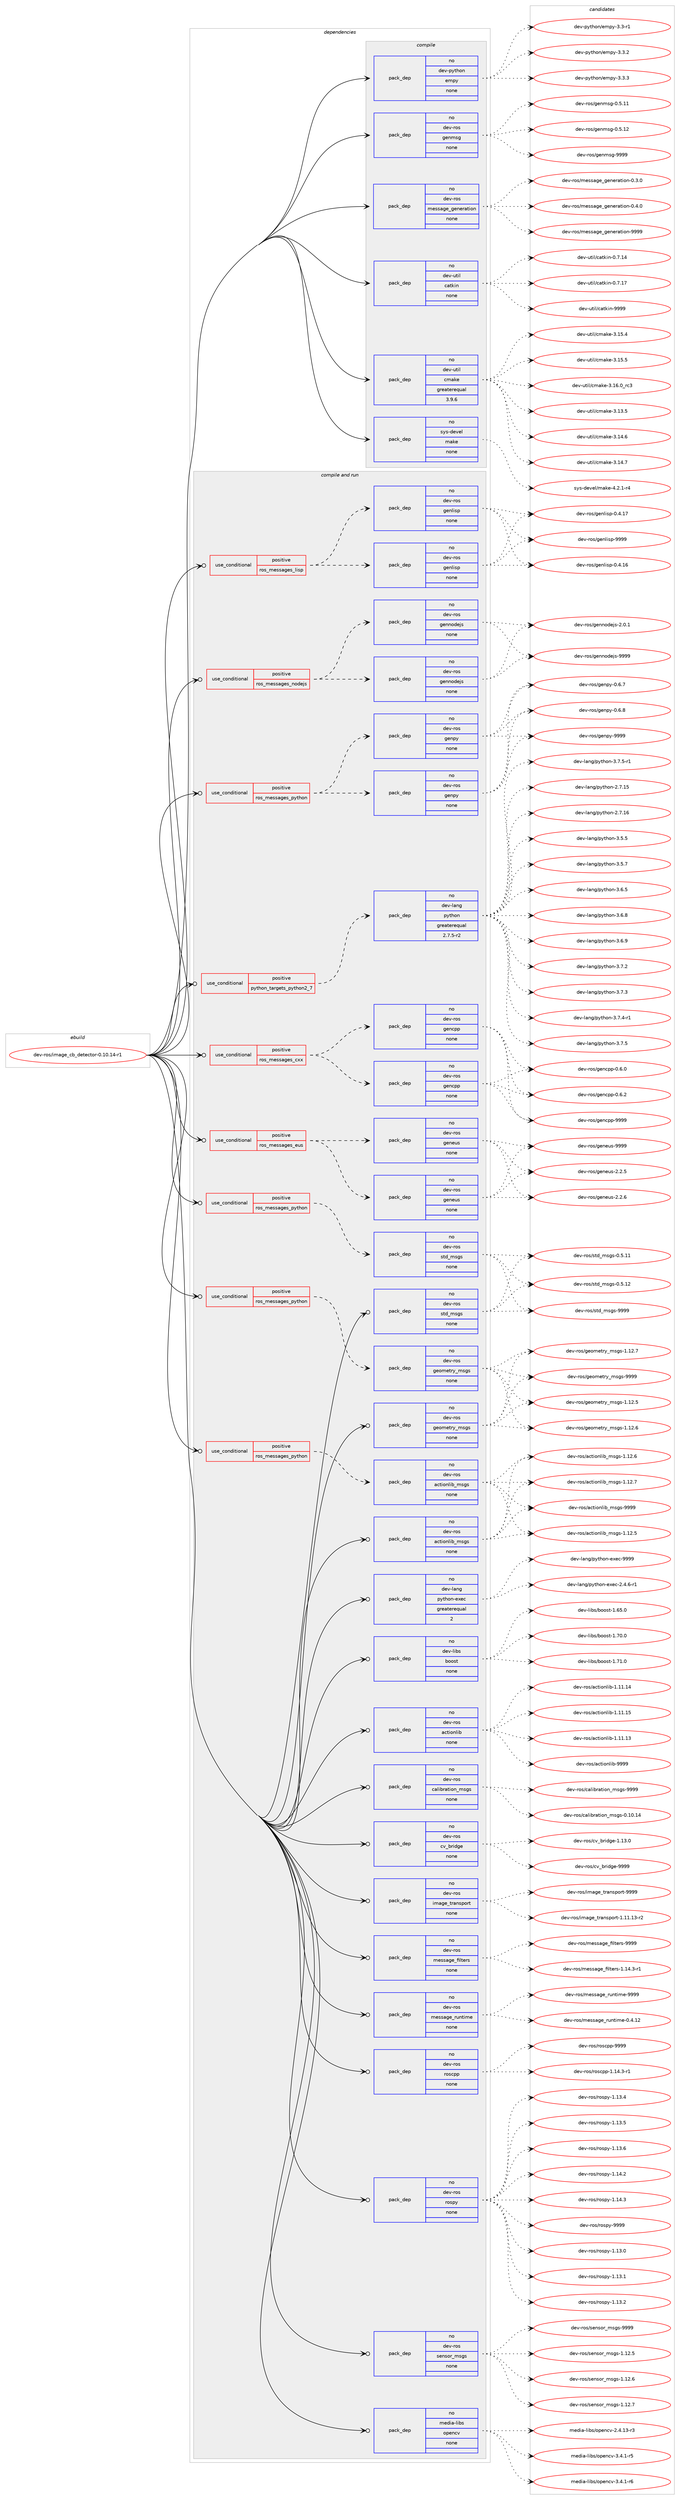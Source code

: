 digraph prolog {

# *************
# Graph options
# *************

newrank=true;
concentrate=true;
compound=true;
graph [rankdir=LR,fontname=Helvetica,fontsize=10,ranksep=1.5];#, ranksep=2.5, nodesep=0.2];
edge  [arrowhead=vee];
node  [fontname=Helvetica,fontsize=10];

# **********
# The ebuild
# **********

subgraph cluster_leftcol {
color=gray;
rank=same;
label=<<i>ebuild</i>>;
id [label="dev-ros/image_cb_detector-0.10.14-r1", color=red, width=4, href="../dev-ros/image_cb_detector-0.10.14-r1.svg"];
}

# ****************
# The dependencies
# ****************

subgraph cluster_midcol {
color=gray;
label=<<i>dependencies</i>>;
subgraph cluster_compile {
fillcolor="#eeeeee";
style=filled;
label=<<i>compile</i>>;
subgraph pack488597 {
dependency654008 [label=<<TABLE BORDER="0" CELLBORDER="1" CELLSPACING="0" CELLPADDING="4" WIDTH="220"><TR><TD ROWSPAN="6" CELLPADDING="30">pack_dep</TD></TR><TR><TD WIDTH="110">no</TD></TR><TR><TD>dev-python</TD></TR><TR><TD>empy</TD></TR><TR><TD>none</TD></TR><TR><TD></TD></TR></TABLE>>, shape=none, color=blue];
}
id:e -> dependency654008:w [weight=20,style="solid",arrowhead="vee"];
subgraph pack488598 {
dependency654009 [label=<<TABLE BORDER="0" CELLBORDER="1" CELLSPACING="0" CELLPADDING="4" WIDTH="220"><TR><TD ROWSPAN="6" CELLPADDING="30">pack_dep</TD></TR><TR><TD WIDTH="110">no</TD></TR><TR><TD>dev-ros</TD></TR><TR><TD>genmsg</TD></TR><TR><TD>none</TD></TR><TR><TD></TD></TR></TABLE>>, shape=none, color=blue];
}
id:e -> dependency654009:w [weight=20,style="solid",arrowhead="vee"];
subgraph pack488599 {
dependency654010 [label=<<TABLE BORDER="0" CELLBORDER="1" CELLSPACING="0" CELLPADDING="4" WIDTH="220"><TR><TD ROWSPAN="6" CELLPADDING="30">pack_dep</TD></TR><TR><TD WIDTH="110">no</TD></TR><TR><TD>dev-ros</TD></TR><TR><TD>message_generation</TD></TR><TR><TD>none</TD></TR><TR><TD></TD></TR></TABLE>>, shape=none, color=blue];
}
id:e -> dependency654010:w [weight=20,style="solid",arrowhead="vee"];
subgraph pack488600 {
dependency654011 [label=<<TABLE BORDER="0" CELLBORDER="1" CELLSPACING="0" CELLPADDING="4" WIDTH="220"><TR><TD ROWSPAN="6" CELLPADDING="30">pack_dep</TD></TR><TR><TD WIDTH="110">no</TD></TR><TR><TD>dev-util</TD></TR><TR><TD>catkin</TD></TR><TR><TD>none</TD></TR><TR><TD></TD></TR></TABLE>>, shape=none, color=blue];
}
id:e -> dependency654011:w [weight=20,style="solid",arrowhead="vee"];
subgraph pack488601 {
dependency654012 [label=<<TABLE BORDER="0" CELLBORDER="1" CELLSPACING="0" CELLPADDING="4" WIDTH="220"><TR><TD ROWSPAN="6" CELLPADDING="30">pack_dep</TD></TR><TR><TD WIDTH="110">no</TD></TR><TR><TD>dev-util</TD></TR><TR><TD>cmake</TD></TR><TR><TD>greaterequal</TD></TR><TR><TD>3.9.6</TD></TR></TABLE>>, shape=none, color=blue];
}
id:e -> dependency654012:w [weight=20,style="solid",arrowhead="vee"];
subgraph pack488602 {
dependency654013 [label=<<TABLE BORDER="0" CELLBORDER="1" CELLSPACING="0" CELLPADDING="4" WIDTH="220"><TR><TD ROWSPAN="6" CELLPADDING="30">pack_dep</TD></TR><TR><TD WIDTH="110">no</TD></TR><TR><TD>sys-devel</TD></TR><TR><TD>make</TD></TR><TR><TD>none</TD></TR><TR><TD></TD></TR></TABLE>>, shape=none, color=blue];
}
id:e -> dependency654013:w [weight=20,style="solid",arrowhead="vee"];
}
subgraph cluster_compileandrun {
fillcolor="#eeeeee";
style=filled;
label=<<i>compile and run</i>>;
subgraph cond153505 {
dependency654014 [label=<<TABLE BORDER="0" CELLBORDER="1" CELLSPACING="0" CELLPADDING="4"><TR><TD ROWSPAN="3" CELLPADDING="10">use_conditional</TD></TR><TR><TD>positive</TD></TR><TR><TD>python_targets_python2_7</TD></TR></TABLE>>, shape=none, color=red];
subgraph pack488603 {
dependency654015 [label=<<TABLE BORDER="0" CELLBORDER="1" CELLSPACING="0" CELLPADDING="4" WIDTH="220"><TR><TD ROWSPAN="6" CELLPADDING="30">pack_dep</TD></TR><TR><TD WIDTH="110">no</TD></TR><TR><TD>dev-lang</TD></TR><TR><TD>python</TD></TR><TR><TD>greaterequal</TD></TR><TR><TD>2.7.5-r2</TD></TR></TABLE>>, shape=none, color=blue];
}
dependency654014:e -> dependency654015:w [weight=20,style="dashed",arrowhead="vee"];
}
id:e -> dependency654014:w [weight=20,style="solid",arrowhead="odotvee"];
subgraph cond153506 {
dependency654016 [label=<<TABLE BORDER="0" CELLBORDER="1" CELLSPACING="0" CELLPADDING="4"><TR><TD ROWSPAN="3" CELLPADDING="10">use_conditional</TD></TR><TR><TD>positive</TD></TR><TR><TD>ros_messages_cxx</TD></TR></TABLE>>, shape=none, color=red];
subgraph pack488604 {
dependency654017 [label=<<TABLE BORDER="0" CELLBORDER="1" CELLSPACING="0" CELLPADDING="4" WIDTH="220"><TR><TD ROWSPAN="6" CELLPADDING="30">pack_dep</TD></TR><TR><TD WIDTH="110">no</TD></TR><TR><TD>dev-ros</TD></TR><TR><TD>gencpp</TD></TR><TR><TD>none</TD></TR><TR><TD></TD></TR></TABLE>>, shape=none, color=blue];
}
dependency654016:e -> dependency654017:w [weight=20,style="dashed",arrowhead="vee"];
subgraph pack488605 {
dependency654018 [label=<<TABLE BORDER="0" CELLBORDER="1" CELLSPACING="0" CELLPADDING="4" WIDTH="220"><TR><TD ROWSPAN="6" CELLPADDING="30">pack_dep</TD></TR><TR><TD WIDTH="110">no</TD></TR><TR><TD>dev-ros</TD></TR><TR><TD>gencpp</TD></TR><TR><TD>none</TD></TR><TR><TD></TD></TR></TABLE>>, shape=none, color=blue];
}
dependency654016:e -> dependency654018:w [weight=20,style="dashed",arrowhead="vee"];
}
id:e -> dependency654016:w [weight=20,style="solid",arrowhead="odotvee"];
subgraph cond153507 {
dependency654019 [label=<<TABLE BORDER="0" CELLBORDER="1" CELLSPACING="0" CELLPADDING="4"><TR><TD ROWSPAN="3" CELLPADDING="10">use_conditional</TD></TR><TR><TD>positive</TD></TR><TR><TD>ros_messages_eus</TD></TR></TABLE>>, shape=none, color=red];
subgraph pack488606 {
dependency654020 [label=<<TABLE BORDER="0" CELLBORDER="1" CELLSPACING="0" CELLPADDING="4" WIDTH="220"><TR><TD ROWSPAN="6" CELLPADDING="30">pack_dep</TD></TR><TR><TD WIDTH="110">no</TD></TR><TR><TD>dev-ros</TD></TR><TR><TD>geneus</TD></TR><TR><TD>none</TD></TR><TR><TD></TD></TR></TABLE>>, shape=none, color=blue];
}
dependency654019:e -> dependency654020:w [weight=20,style="dashed",arrowhead="vee"];
subgraph pack488607 {
dependency654021 [label=<<TABLE BORDER="0" CELLBORDER="1" CELLSPACING="0" CELLPADDING="4" WIDTH="220"><TR><TD ROWSPAN="6" CELLPADDING="30">pack_dep</TD></TR><TR><TD WIDTH="110">no</TD></TR><TR><TD>dev-ros</TD></TR><TR><TD>geneus</TD></TR><TR><TD>none</TD></TR><TR><TD></TD></TR></TABLE>>, shape=none, color=blue];
}
dependency654019:e -> dependency654021:w [weight=20,style="dashed",arrowhead="vee"];
}
id:e -> dependency654019:w [weight=20,style="solid",arrowhead="odotvee"];
subgraph cond153508 {
dependency654022 [label=<<TABLE BORDER="0" CELLBORDER="1" CELLSPACING="0" CELLPADDING="4"><TR><TD ROWSPAN="3" CELLPADDING="10">use_conditional</TD></TR><TR><TD>positive</TD></TR><TR><TD>ros_messages_lisp</TD></TR></TABLE>>, shape=none, color=red];
subgraph pack488608 {
dependency654023 [label=<<TABLE BORDER="0" CELLBORDER="1" CELLSPACING="0" CELLPADDING="4" WIDTH="220"><TR><TD ROWSPAN="6" CELLPADDING="30">pack_dep</TD></TR><TR><TD WIDTH="110">no</TD></TR><TR><TD>dev-ros</TD></TR><TR><TD>genlisp</TD></TR><TR><TD>none</TD></TR><TR><TD></TD></TR></TABLE>>, shape=none, color=blue];
}
dependency654022:e -> dependency654023:w [weight=20,style="dashed",arrowhead="vee"];
subgraph pack488609 {
dependency654024 [label=<<TABLE BORDER="0" CELLBORDER="1" CELLSPACING="0" CELLPADDING="4" WIDTH="220"><TR><TD ROWSPAN="6" CELLPADDING="30">pack_dep</TD></TR><TR><TD WIDTH="110">no</TD></TR><TR><TD>dev-ros</TD></TR><TR><TD>genlisp</TD></TR><TR><TD>none</TD></TR><TR><TD></TD></TR></TABLE>>, shape=none, color=blue];
}
dependency654022:e -> dependency654024:w [weight=20,style="dashed",arrowhead="vee"];
}
id:e -> dependency654022:w [weight=20,style="solid",arrowhead="odotvee"];
subgraph cond153509 {
dependency654025 [label=<<TABLE BORDER="0" CELLBORDER="1" CELLSPACING="0" CELLPADDING="4"><TR><TD ROWSPAN="3" CELLPADDING="10">use_conditional</TD></TR><TR><TD>positive</TD></TR><TR><TD>ros_messages_nodejs</TD></TR></TABLE>>, shape=none, color=red];
subgraph pack488610 {
dependency654026 [label=<<TABLE BORDER="0" CELLBORDER="1" CELLSPACING="0" CELLPADDING="4" WIDTH="220"><TR><TD ROWSPAN="6" CELLPADDING="30">pack_dep</TD></TR><TR><TD WIDTH="110">no</TD></TR><TR><TD>dev-ros</TD></TR><TR><TD>gennodejs</TD></TR><TR><TD>none</TD></TR><TR><TD></TD></TR></TABLE>>, shape=none, color=blue];
}
dependency654025:e -> dependency654026:w [weight=20,style="dashed",arrowhead="vee"];
subgraph pack488611 {
dependency654027 [label=<<TABLE BORDER="0" CELLBORDER="1" CELLSPACING="0" CELLPADDING="4" WIDTH="220"><TR><TD ROWSPAN="6" CELLPADDING="30">pack_dep</TD></TR><TR><TD WIDTH="110">no</TD></TR><TR><TD>dev-ros</TD></TR><TR><TD>gennodejs</TD></TR><TR><TD>none</TD></TR><TR><TD></TD></TR></TABLE>>, shape=none, color=blue];
}
dependency654025:e -> dependency654027:w [weight=20,style="dashed",arrowhead="vee"];
}
id:e -> dependency654025:w [weight=20,style="solid",arrowhead="odotvee"];
subgraph cond153510 {
dependency654028 [label=<<TABLE BORDER="0" CELLBORDER="1" CELLSPACING="0" CELLPADDING="4"><TR><TD ROWSPAN="3" CELLPADDING="10">use_conditional</TD></TR><TR><TD>positive</TD></TR><TR><TD>ros_messages_python</TD></TR></TABLE>>, shape=none, color=red];
subgraph pack488612 {
dependency654029 [label=<<TABLE BORDER="0" CELLBORDER="1" CELLSPACING="0" CELLPADDING="4" WIDTH="220"><TR><TD ROWSPAN="6" CELLPADDING="30">pack_dep</TD></TR><TR><TD WIDTH="110">no</TD></TR><TR><TD>dev-ros</TD></TR><TR><TD>actionlib_msgs</TD></TR><TR><TD>none</TD></TR><TR><TD></TD></TR></TABLE>>, shape=none, color=blue];
}
dependency654028:e -> dependency654029:w [weight=20,style="dashed",arrowhead="vee"];
}
id:e -> dependency654028:w [weight=20,style="solid",arrowhead="odotvee"];
subgraph cond153511 {
dependency654030 [label=<<TABLE BORDER="0" CELLBORDER="1" CELLSPACING="0" CELLPADDING="4"><TR><TD ROWSPAN="3" CELLPADDING="10">use_conditional</TD></TR><TR><TD>positive</TD></TR><TR><TD>ros_messages_python</TD></TR></TABLE>>, shape=none, color=red];
subgraph pack488613 {
dependency654031 [label=<<TABLE BORDER="0" CELLBORDER="1" CELLSPACING="0" CELLPADDING="4" WIDTH="220"><TR><TD ROWSPAN="6" CELLPADDING="30">pack_dep</TD></TR><TR><TD WIDTH="110">no</TD></TR><TR><TD>dev-ros</TD></TR><TR><TD>genpy</TD></TR><TR><TD>none</TD></TR><TR><TD></TD></TR></TABLE>>, shape=none, color=blue];
}
dependency654030:e -> dependency654031:w [weight=20,style="dashed",arrowhead="vee"];
subgraph pack488614 {
dependency654032 [label=<<TABLE BORDER="0" CELLBORDER="1" CELLSPACING="0" CELLPADDING="4" WIDTH="220"><TR><TD ROWSPAN="6" CELLPADDING="30">pack_dep</TD></TR><TR><TD WIDTH="110">no</TD></TR><TR><TD>dev-ros</TD></TR><TR><TD>genpy</TD></TR><TR><TD>none</TD></TR><TR><TD></TD></TR></TABLE>>, shape=none, color=blue];
}
dependency654030:e -> dependency654032:w [weight=20,style="dashed",arrowhead="vee"];
}
id:e -> dependency654030:w [weight=20,style="solid",arrowhead="odotvee"];
subgraph cond153512 {
dependency654033 [label=<<TABLE BORDER="0" CELLBORDER="1" CELLSPACING="0" CELLPADDING="4"><TR><TD ROWSPAN="3" CELLPADDING="10">use_conditional</TD></TR><TR><TD>positive</TD></TR><TR><TD>ros_messages_python</TD></TR></TABLE>>, shape=none, color=red];
subgraph pack488615 {
dependency654034 [label=<<TABLE BORDER="0" CELLBORDER="1" CELLSPACING="0" CELLPADDING="4" WIDTH="220"><TR><TD ROWSPAN="6" CELLPADDING="30">pack_dep</TD></TR><TR><TD WIDTH="110">no</TD></TR><TR><TD>dev-ros</TD></TR><TR><TD>geometry_msgs</TD></TR><TR><TD>none</TD></TR><TR><TD></TD></TR></TABLE>>, shape=none, color=blue];
}
dependency654033:e -> dependency654034:w [weight=20,style="dashed",arrowhead="vee"];
}
id:e -> dependency654033:w [weight=20,style="solid",arrowhead="odotvee"];
subgraph cond153513 {
dependency654035 [label=<<TABLE BORDER="0" CELLBORDER="1" CELLSPACING="0" CELLPADDING="4"><TR><TD ROWSPAN="3" CELLPADDING="10">use_conditional</TD></TR><TR><TD>positive</TD></TR><TR><TD>ros_messages_python</TD></TR></TABLE>>, shape=none, color=red];
subgraph pack488616 {
dependency654036 [label=<<TABLE BORDER="0" CELLBORDER="1" CELLSPACING="0" CELLPADDING="4" WIDTH="220"><TR><TD ROWSPAN="6" CELLPADDING="30">pack_dep</TD></TR><TR><TD WIDTH="110">no</TD></TR><TR><TD>dev-ros</TD></TR><TR><TD>std_msgs</TD></TR><TR><TD>none</TD></TR><TR><TD></TD></TR></TABLE>>, shape=none, color=blue];
}
dependency654035:e -> dependency654036:w [weight=20,style="dashed",arrowhead="vee"];
}
id:e -> dependency654035:w [weight=20,style="solid",arrowhead="odotvee"];
subgraph pack488617 {
dependency654037 [label=<<TABLE BORDER="0" CELLBORDER="1" CELLSPACING="0" CELLPADDING="4" WIDTH="220"><TR><TD ROWSPAN="6" CELLPADDING="30">pack_dep</TD></TR><TR><TD WIDTH="110">no</TD></TR><TR><TD>dev-lang</TD></TR><TR><TD>python-exec</TD></TR><TR><TD>greaterequal</TD></TR><TR><TD>2</TD></TR></TABLE>>, shape=none, color=blue];
}
id:e -> dependency654037:w [weight=20,style="solid",arrowhead="odotvee"];
subgraph pack488618 {
dependency654038 [label=<<TABLE BORDER="0" CELLBORDER="1" CELLSPACING="0" CELLPADDING="4" WIDTH="220"><TR><TD ROWSPAN="6" CELLPADDING="30">pack_dep</TD></TR><TR><TD WIDTH="110">no</TD></TR><TR><TD>dev-libs</TD></TR><TR><TD>boost</TD></TR><TR><TD>none</TD></TR><TR><TD></TD></TR></TABLE>>, shape=none, color=blue];
}
id:e -> dependency654038:w [weight=20,style="solid",arrowhead="odotvee"];
subgraph pack488619 {
dependency654039 [label=<<TABLE BORDER="0" CELLBORDER="1" CELLSPACING="0" CELLPADDING="4" WIDTH="220"><TR><TD ROWSPAN="6" CELLPADDING="30">pack_dep</TD></TR><TR><TD WIDTH="110">no</TD></TR><TR><TD>dev-ros</TD></TR><TR><TD>actionlib</TD></TR><TR><TD>none</TD></TR><TR><TD></TD></TR></TABLE>>, shape=none, color=blue];
}
id:e -> dependency654039:w [weight=20,style="solid",arrowhead="odotvee"];
subgraph pack488620 {
dependency654040 [label=<<TABLE BORDER="0" CELLBORDER="1" CELLSPACING="0" CELLPADDING="4" WIDTH="220"><TR><TD ROWSPAN="6" CELLPADDING="30">pack_dep</TD></TR><TR><TD WIDTH="110">no</TD></TR><TR><TD>dev-ros</TD></TR><TR><TD>actionlib_msgs</TD></TR><TR><TD>none</TD></TR><TR><TD></TD></TR></TABLE>>, shape=none, color=blue];
}
id:e -> dependency654040:w [weight=20,style="solid",arrowhead="odotvee"];
subgraph pack488621 {
dependency654041 [label=<<TABLE BORDER="0" CELLBORDER="1" CELLSPACING="0" CELLPADDING="4" WIDTH="220"><TR><TD ROWSPAN="6" CELLPADDING="30">pack_dep</TD></TR><TR><TD WIDTH="110">no</TD></TR><TR><TD>dev-ros</TD></TR><TR><TD>calibration_msgs</TD></TR><TR><TD>none</TD></TR><TR><TD></TD></TR></TABLE>>, shape=none, color=blue];
}
id:e -> dependency654041:w [weight=20,style="solid",arrowhead="odotvee"];
subgraph pack488622 {
dependency654042 [label=<<TABLE BORDER="0" CELLBORDER="1" CELLSPACING="0" CELLPADDING="4" WIDTH="220"><TR><TD ROWSPAN="6" CELLPADDING="30">pack_dep</TD></TR><TR><TD WIDTH="110">no</TD></TR><TR><TD>dev-ros</TD></TR><TR><TD>cv_bridge</TD></TR><TR><TD>none</TD></TR><TR><TD></TD></TR></TABLE>>, shape=none, color=blue];
}
id:e -> dependency654042:w [weight=20,style="solid",arrowhead="odotvee"];
subgraph pack488623 {
dependency654043 [label=<<TABLE BORDER="0" CELLBORDER="1" CELLSPACING="0" CELLPADDING="4" WIDTH="220"><TR><TD ROWSPAN="6" CELLPADDING="30">pack_dep</TD></TR><TR><TD WIDTH="110">no</TD></TR><TR><TD>dev-ros</TD></TR><TR><TD>geometry_msgs</TD></TR><TR><TD>none</TD></TR><TR><TD></TD></TR></TABLE>>, shape=none, color=blue];
}
id:e -> dependency654043:w [weight=20,style="solid",arrowhead="odotvee"];
subgraph pack488624 {
dependency654044 [label=<<TABLE BORDER="0" CELLBORDER="1" CELLSPACING="0" CELLPADDING="4" WIDTH="220"><TR><TD ROWSPAN="6" CELLPADDING="30">pack_dep</TD></TR><TR><TD WIDTH="110">no</TD></TR><TR><TD>dev-ros</TD></TR><TR><TD>image_transport</TD></TR><TR><TD>none</TD></TR><TR><TD></TD></TR></TABLE>>, shape=none, color=blue];
}
id:e -> dependency654044:w [weight=20,style="solid",arrowhead="odotvee"];
subgraph pack488625 {
dependency654045 [label=<<TABLE BORDER="0" CELLBORDER="1" CELLSPACING="0" CELLPADDING="4" WIDTH="220"><TR><TD ROWSPAN="6" CELLPADDING="30">pack_dep</TD></TR><TR><TD WIDTH="110">no</TD></TR><TR><TD>dev-ros</TD></TR><TR><TD>message_filters</TD></TR><TR><TD>none</TD></TR><TR><TD></TD></TR></TABLE>>, shape=none, color=blue];
}
id:e -> dependency654045:w [weight=20,style="solid",arrowhead="odotvee"];
subgraph pack488626 {
dependency654046 [label=<<TABLE BORDER="0" CELLBORDER="1" CELLSPACING="0" CELLPADDING="4" WIDTH="220"><TR><TD ROWSPAN="6" CELLPADDING="30">pack_dep</TD></TR><TR><TD WIDTH="110">no</TD></TR><TR><TD>dev-ros</TD></TR><TR><TD>message_runtime</TD></TR><TR><TD>none</TD></TR><TR><TD></TD></TR></TABLE>>, shape=none, color=blue];
}
id:e -> dependency654046:w [weight=20,style="solid",arrowhead="odotvee"];
subgraph pack488627 {
dependency654047 [label=<<TABLE BORDER="0" CELLBORDER="1" CELLSPACING="0" CELLPADDING="4" WIDTH="220"><TR><TD ROWSPAN="6" CELLPADDING="30">pack_dep</TD></TR><TR><TD WIDTH="110">no</TD></TR><TR><TD>dev-ros</TD></TR><TR><TD>roscpp</TD></TR><TR><TD>none</TD></TR><TR><TD></TD></TR></TABLE>>, shape=none, color=blue];
}
id:e -> dependency654047:w [weight=20,style="solid",arrowhead="odotvee"];
subgraph pack488628 {
dependency654048 [label=<<TABLE BORDER="0" CELLBORDER="1" CELLSPACING="0" CELLPADDING="4" WIDTH="220"><TR><TD ROWSPAN="6" CELLPADDING="30">pack_dep</TD></TR><TR><TD WIDTH="110">no</TD></TR><TR><TD>dev-ros</TD></TR><TR><TD>rospy</TD></TR><TR><TD>none</TD></TR><TR><TD></TD></TR></TABLE>>, shape=none, color=blue];
}
id:e -> dependency654048:w [weight=20,style="solid",arrowhead="odotvee"];
subgraph pack488629 {
dependency654049 [label=<<TABLE BORDER="0" CELLBORDER="1" CELLSPACING="0" CELLPADDING="4" WIDTH="220"><TR><TD ROWSPAN="6" CELLPADDING="30">pack_dep</TD></TR><TR><TD WIDTH="110">no</TD></TR><TR><TD>dev-ros</TD></TR><TR><TD>sensor_msgs</TD></TR><TR><TD>none</TD></TR><TR><TD></TD></TR></TABLE>>, shape=none, color=blue];
}
id:e -> dependency654049:w [weight=20,style="solid",arrowhead="odotvee"];
subgraph pack488630 {
dependency654050 [label=<<TABLE BORDER="0" CELLBORDER="1" CELLSPACING="0" CELLPADDING="4" WIDTH="220"><TR><TD ROWSPAN="6" CELLPADDING="30">pack_dep</TD></TR><TR><TD WIDTH="110">no</TD></TR><TR><TD>dev-ros</TD></TR><TR><TD>std_msgs</TD></TR><TR><TD>none</TD></TR><TR><TD></TD></TR></TABLE>>, shape=none, color=blue];
}
id:e -> dependency654050:w [weight=20,style="solid",arrowhead="odotvee"];
subgraph pack488631 {
dependency654051 [label=<<TABLE BORDER="0" CELLBORDER="1" CELLSPACING="0" CELLPADDING="4" WIDTH="220"><TR><TD ROWSPAN="6" CELLPADDING="30">pack_dep</TD></TR><TR><TD WIDTH="110">no</TD></TR><TR><TD>media-libs</TD></TR><TR><TD>opencv</TD></TR><TR><TD>none</TD></TR><TR><TD></TD></TR></TABLE>>, shape=none, color=blue];
}
id:e -> dependency654051:w [weight=20,style="solid",arrowhead="odotvee"];
}
subgraph cluster_run {
fillcolor="#eeeeee";
style=filled;
label=<<i>run</i>>;
}
}

# **************
# The candidates
# **************

subgraph cluster_choices {
rank=same;
color=gray;
label=<<i>candidates</i>>;

subgraph choice488597 {
color=black;
nodesep=1;
choice1001011184511212111610411111047101109112121455146514511449 [label="dev-python/empy-3.3-r1", color=red, width=4,href="../dev-python/empy-3.3-r1.svg"];
choice1001011184511212111610411111047101109112121455146514650 [label="dev-python/empy-3.3.2", color=red, width=4,href="../dev-python/empy-3.3.2.svg"];
choice1001011184511212111610411111047101109112121455146514651 [label="dev-python/empy-3.3.3", color=red, width=4,href="../dev-python/empy-3.3.3.svg"];
dependency654008:e -> choice1001011184511212111610411111047101109112121455146514511449:w [style=dotted,weight="100"];
dependency654008:e -> choice1001011184511212111610411111047101109112121455146514650:w [style=dotted,weight="100"];
dependency654008:e -> choice1001011184511212111610411111047101109112121455146514651:w [style=dotted,weight="100"];
}
subgraph choice488598 {
color=black;
nodesep=1;
choice100101118451141111154710310111010911510345484653464949 [label="dev-ros/genmsg-0.5.11", color=red, width=4,href="../dev-ros/genmsg-0.5.11.svg"];
choice100101118451141111154710310111010911510345484653464950 [label="dev-ros/genmsg-0.5.12", color=red, width=4,href="../dev-ros/genmsg-0.5.12.svg"];
choice10010111845114111115471031011101091151034557575757 [label="dev-ros/genmsg-9999", color=red, width=4,href="../dev-ros/genmsg-9999.svg"];
dependency654009:e -> choice100101118451141111154710310111010911510345484653464949:w [style=dotted,weight="100"];
dependency654009:e -> choice100101118451141111154710310111010911510345484653464950:w [style=dotted,weight="100"];
dependency654009:e -> choice10010111845114111115471031011101091151034557575757:w [style=dotted,weight="100"];
}
subgraph choice488599 {
color=black;
nodesep=1;
choice1001011184511411111547109101115115971031019510310111010111497116105111110454846514648 [label="dev-ros/message_generation-0.3.0", color=red, width=4,href="../dev-ros/message_generation-0.3.0.svg"];
choice1001011184511411111547109101115115971031019510310111010111497116105111110454846524648 [label="dev-ros/message_generation-0.4.0", color=red, width=4,href="../dev-ros/message_generation-0.4.0.svg"];
choice10010111845114111115471091011151159710310195103101110101114971161051111104557575757 [label="dev-ros/message_generation-9999", color=red, width=4,href="../dev-ros/message_generation-9999.svg"];
dependency654010:e -> choice1001011184511411111547109101115115971031019510310111010111497116105111110454846514648:w [style=dotted,weight="100"];
dependency654010:e -> choice1001011184511411111547109101115115971031019510310111010111497116105111110454846524648:w [style=dotted,weight="100"];
dependency654010:e -> choice10010111845114111115471091011151159710310195103101110101114971161051111104557575757:w [style=dotted,weight="100"];
}
subgraph choice488600 {
color=black;
nodesep=1;
choice1001011184511711610510847999711610710511045484655464952 [label="dev-util/catkin-0.7.14", color=red, width=4,href="../dev-util/catkin-0.7.14.svg"];
choice1001011184511711610510847999711610710511045484655464955 [label="dev-util/catkin-0.7.17", color=red, width=4,href="../dev-util/catkin-0.7.17.svg"];
choice100101118451171161051084799971161071051104557575757 [label="dev-util/catkin-9999", color=red, width=4,href="../dev-util/catkin-9999.svg"];
dependency654011:e -> choice1001011184511711610510847999711610710511045484655464952:w [style=dotted,weight="100"];
dependency654011:e -> choice1001011184511711610510847999711610710511045484655464955:w [style=dotted,weight="100"];
dependency654011:e -> choice100101118451171161051084799971161071051104557575757:w [style=dotted,weight="100"];
}
subgraph choice488601 {
color=black;
nodesep=1;
choice1001011184511711610510847991099710710145514649514653 [label="dev-util/cmake-3.13.5", color=red, width=4,href="../dev-util/cmake-3.13.5.svg"];
choice1001011184511711610510847991099710710145514649524654 [label="dev-util/cmake-3.14.6", color=red, width=4,href="../dev-util/cmake-3.14.6.svg"];
choice1001011184511711610510847991099710710145514649524655 [label="dev-util/cmake-3.14.7", color=red, width=4,href="../dev-util/cmake-3.14.7.svg"];
choice1001011184511711610510847991099710710145514649534652 [label="dev-util/cmake-3.15.4", color=red, width=4,href="../dev-util/cmake-3.15.4.svg"];
choice1001011184511711610510847991099710710145514649534653 [label="dev-util/cmake-3.15.5", color=red, width=4,href="../dev-util/cmake-3.15.5.svg"];
choice1001011184511711610510847991099710710145514649544648951149951 [label="dev-util/cmake-3.16.0_rc3", color=red, width=4,href="../dev-util/cmake-3.16.0_rc3.svg"];
dependency654012:e -> choice1001011184511711610510847991099710710145514649514653:w [style=dotted,weight="100"];
dependency654012:e -> choice1001011184511711610510847991099710710145514649524654:w [style=dotted,weight="100"];
dependency654012:e -> choice1001011184511711610510847991099710710145514649524655:w [style=dotted,weight="100"];
dependency654012:e -> choice1001011184511711610510847991099710710145514649534652:w [style=dotted,weight="100"];
dependency654012:e -> choice1001011184511711610510847991099710710145514649534653:w [style=dotted,weight="100"];
dependency654012:e -> choice1001011184511711610510847991099710710145514649544648951149951:w [style=dotted,weight="100"];
}
subgraph choice488602 {
color=black;
nodesep=1;
choice1151211154510010111810110847109971071014552465046494511452 [label="sys-devel/make-4.2.1-r4", color=red, width=4,href="../sys-devel/make-4.2.1-r4.svg"];
dependency654013:e -> choice1151211154510010111810110847109971071014552465046494511452:w [style=dotted,weight="100"];
}
subgraph choice488603 {
color=black;
nodesep=1;
choice10010111845108971101034711212111610411111045504655464953 [label="dev-lang/python-2.7.15", color=red, width=4,href="../dev-lang/python-2.7.15.svg"];
choice10010111845108971101034711212111610411111045504655464954 [label="dev-lang/python-2.7.16", color=red, width=4,href="../dev-lang/python-2.7.16.svg"];
choice100101118451089711010347112121116104111110455146534653 [label="dev-lang/python-3.5.5", color=red, width=4,href="../dev-lang/python-3.5.5.svg"];
choice100101118451089711010347112121116104111110455146534655 [label="dev-lang/python-3.5.7", color=red, width=4,href="../dev-lang/python-3.5.7.svg"];
choice100101118451089711010347112121116104111110455146544653 [label="dev-lang/python-3.6.5", color=red, width=4,href="../dev-lang/python-3.6.5.svg"];
choice100101118451089711010347112121116104111110455146544656 [label="dev-lang/python-3.6.8", color=red, width=4,href="../dev-lang/python-3.6.8.svg"];
choice100101118451089711010347112121116104111110455146544657 [label="dev-lang/python-3.6.9", color=red, width=4,href="../dev-lang/python-3.6.9.svg"];
choice100101118451089711010347112121116104111110455146554650 [label="dev-lang/python-3.7.2", color=red, width=4,href="../dev-lang/python-3.7.2.svg"];
choice100101118451089711010347112121116104111110455146554651 [label="dev-lang/python-3.7.3", color=red, width=4,href="../dev-lang/python-3.7.3.svg"];
choice1001011184510897110103471121211161041111104551465546524511449 [label="dev-lang/python-3.7.4-r1", color=red, width=4,href="../dev-lang/python-3.7.4-r1.svg"];
choice100101118451089711010347112121116104111110455146554653 [label="dev-lang/python-3.7.5", color=red, width=4,href="../dev-lang/python-3.7.5.svg"];
choice1001011184510897110103471121211161041111104551465546534511449 [label="dev-lang/python-3.7.5-r1", color=red, width=4,href="../dev-lang/python-3.7.5-r1.svg"];
dependency654015:e -> choice10010111845108971101034711212111610411111045504655464953:w [style=dotted,weight="100"];
dependency654015:e -> choice10010111845108971101034711212111610411111045504655464954:w [style=dotted,weight="100"];
dependency654015:e -> choice100101118451089711010347112121116104111110455146534653:w [style=dotted,weight="100"];
dependency654015:e -> choice100101118451089711010347112121116104111110455146534655:w [style=dotted,weight="100"];
dependency654015:e -> choice100101118451089711010347112121116104111110455146544653:w [style=dotted,weight="100"];
dependency654015:e -> choice100101118451089711010347112121116104111110455146544656:w [style=dotted,weight="100"];
dependency654015:e -> choice100101118451089711010347112121116104111110455146544657:w [style=dotted,weight="100"];
dependency654015:e -> choice100101118451089711010347112121116104111110455146554650:w [style=dotted,weight="100"];
dependency654015:e -> choice100101118451089711010347112121116104111110455146554651:w [style=dotted,weight="100"];
dependency654015:e -> choice1001011184510897110103471121211161041111104551465546524511449:w [style=dotted,weight="100"];
dependency654015:e -> choice100101118451089711010347112121116104111110455146554653:w [style=dotted,weight="100"];
dependency654015:e -> choice1001011184510897110103471121211161041111104551465546534511449:w [style=dotted,weight="100"];
}
subgraph choice488604 {
color=black;
nodesep=1;
choice100101118451141111154710310111099112112454846544648 [label="dev-ros/gencpp-0.6.0", color=red, width=4,href="../dev-ros/gencpp-0.6.0.svg"];
choice100101118451141111154710310111099112112454846544650 [label="dev-ros/gencpp-0.6.2", color=red, width=4,href="../dev-ros/gencpp-0.6.2.svg"];
choice1001011184511411111547103101110991121124557575757 [label="dev-ros/gencpp-9999", color=red, width=4,href="../dev-ros/gencpp-9999.svg"];
dependency654017:e -> choice100101118451141111154710310111099112112454846544648:w [style=dotted,weight="100"];
dependency654017:e -> choice100101118451141111154710310111099112112454846544650:w [style=dotted,weight="100"];
dependency654017:e -> choice1001011184511411111547103101110991121124557575757:w [style=dotted,weight="100"];
}
subgraph choice488605 {
color=black;
nodesep=1;
choice100101118451141111154710310111099112112454846544648 [label="dev-ros/gencpp-0.6.0", color=red, width=4,href="../dev-ros/gencpp-0.6.0.svg"];
choice100101118451141111154710310111099112112454846544650 [label="dev-ros/gencpp-0.6.2", color=red, width=4,href="../dev-ros/gencpp-0.6.2.svg"];
choice1001011184511411111547103101110991121124557575757 [label="dev-ros/gencpp-9999", color=red, width=4,href="../dev-ros/gencpp-9999.svg"];
dependency654018:e -> choice100101118451141111154710310111099112112454846544648:w [style=dotted,weight="100"];
dependency654018:e -> choice100101118451141111154710310111099112112454846544650:w [style=dotted,weight="100"];
dependency654018:e -> choice1001011184511411111547103101110991121124557575757:w [style=dotted,weight="100"];
}
subgraph choice488606 {
color=black;
nodesep=1;
choice1001011184511411111547103101110101117115455046504653 [label="dev-ros/geneus-2.2.5", color=red, width=4,href="../dev-ros/geneus-2.2.5.svg"];
choice1001011184511411111547103101110101117115455046504654 [label="dev-ros/geneus-2.2.6", color=red, width=4,href="../dev-ros/geneus-2.2.6.svg"];
choice10010111845114111115471031011101011171154557575757 [label="dev-ros/geneus-9999", color=red, width=4,href="../dev-ros/geneus-9999.svg"];
dependency654020:e -> choice1001011184511411111547103101110101117115455046504653:w [style=dotted,weight="100"];
dependency654020:e -> choice1001011184511411111547103101110101117115455046504654:w [style=dotted,weight="100"];
dependency654020:e -> choice10010111845114111115471031011101011171154557575757:w [style=dotted,weight="100"];
}
subgraph choice488607 {
color=black;
nodesep=1;
choice1001011184511411111547103101110101117115455046504653 [label="dev-ros/geneus-2.2.5", color=red, width=4,href="../dev-ros/geneus-2.2.5.svg"];
choice1001011184511411111547103101110101117115455046504654 [label="dev-ros/geneus-2.2.6", color=red, width=4,href="../dev-ros/geneus-2.2.6.svg"];
choice10010111845114111115471031011101011171154557575757 [label="dev-ros/geneus-9999", color=red, width=4,href="../dev-ros/geneus-9999.svg"];
dependency654021:e -> choice1001011184511411111547103101110101117115455046504653:w [style=dotted,weight="100"];
dependency654021:e -> choice1001011184511411111547103101110101117115455046504654:w [style=dotted,weight="100"];
dependency654021:e -> choice10010111845114111115471031011101011171154557575757:w [style=dotted,weight="100"];
}
subgraph choice488608 {
color=black;
nodesep=1;
choice100101118451141111154710310111010810511511245484652464954 [label="dev-ros/genlisp-0.4.16", color=red, width=4,href="../dev-ros/genlisp-0.4.16.svg"];
choice100101118451141111154710310111010810511511245484652464955 [label="dev-ros/genlisp-0.4.17", color=red, width=4,href="../dev-ros/genlisp-0.4.17.svg"];
choice10010111845114111115471031011101081051151124557575757 [label="dev-ros/genlisp-9999", color=red, width=4,href="../dev-ros/genlisp-9999.svg"];
dependency654023:e -> choice100101118451141111154710310111010810511511245484652464954:w [style=dotted,weight="100"];
dependency654023:e -> choice100101118451141111154710310111010810511511245484652464955:w [style=dotted,weight="100"];
dependency654023:e -> choice10010111845114111115471031011101081051151124557575757:w [style=dotted,weight="100"];
}
subgraph choice488609 {
color=black;
nodesep=1;
choice100101118451141111154710310111010810511511245484652464954 [label="dev-ros/genlisp-0.4.16", color=red, width=4,href="../dev-ros/genlisp-0.4.16.svg"];
choice100101118451141111154710310111010810511511245484652464955 [label="dev-ros/genlisp-0.4.17", color=red, width=4,href="../dev-ros/genlisp-0.4.17.svg"];
choice10010111845114111115471031011101081051151124557575757 [label="dev-ros/genlisp-9999", color=red, width=4,href="../dev-ros/genlisp-9999.svg"];
dependency654024:e -> choice100101118451141111154710310111010810511511245484652464954:w [style=dotted,weight="100"];
dependency654024:e -> choice100101118451141111154710310111010810511511245484652464955:w [style=dotted,weight="100"];
dependency654024:e -> choice10010111845114111115471031011101081051151124557575757:w [style=dotted,weight="100"];
}
subgraph choice488610 {
color=black;
nodesep=1;
choice1001011184511411111547103101110110111100101106115455046484649 [label="dev-ros/gennodejs-2.0.1", color=red, width=4,href="../dev-ros/gennodejs-2.0.1.svg"];
choice10010111845114111115471031011101101111001011061154557575757 [label="dev-ros/gennodejs-9999", color=red, width=4,href="../dev-ros/gennodejs-9999.svg"];
dependency654026:e -> choice1001011184511411111547103101110110111100101106115455046484649:w [style=dotted,weight="100"];
dependency654026:e -> choice10010111845114111115471031011101101111001011061154557575757:w [style=dotted,weight="100"];
}
subgraph choice488611 {
color=black;
nodesep=1;
choice1001011184511411111547103101110110111100101106115455046484649 [label="dev-ros/gennodejs-2.0.1", color=red, width=4,href="../dev-ros/gennodejs-2.0.1.svg"];
choice10010111845114111115471031011101101111001011061154557575757 [label="dev-ros/gennodejs-9999", color=red, width=4,href="../dev-ros/gennodejs-9999.svg"];
dependency654027:e -> choice1001011184511411111547103101110110111100101106115455046484649:w [style=dotted,weight="100"];
dependency654027:e -> choice10010111845114111115471031011101101111001011061154557575757:w [style=dotted,weight="100"];
}
subgraph choice488612 {
color=black;
nodesep=1;
choice10010111845114111115479799116105111110108105989510911510311545494649504653 [label="dev-ros/actionlib_msgs-1.12.5", color=red, width=4,href="../dev-ros/actionlib_msgs-1.12.5.svg"];
choice10010111845114111115479799116105111110108105989510911510311545494649504654 [label="dev-ros/actionlib_msgs-1.12.6", color=red, width=4,href="../dev-ros/actionlib_msgs-1.12.6.svg"];
choice10010111845114111115479799116105111110108105989510911510311545494649504655 [label="dev-ros/actionlib_msgs-1.12.7", color=red, width=4,href="../dev-ros/actionlib_msgs-1.12.7.svg"];
choice1001011184511411111547979911610511111010810598951091151031154557575757 [label="dev-ros/actionlib_msgs-9999", color=red, width=4,href="../dev-ros/actionlib_msgs-9999.svg"];
dependency654029:e -> choice10010111845114111115479799116105111110108105989510911510311545494649504653:w [style=dotted,weight="100"];
dependency654029:e -> choice10010111845114111115479799116105111110108105989510911510311545494649504654:w [style=dotted,weight="100"];
dependency654029:e -> choice10010111845114111115479799116105111110108105989510911510311545494649504655:w [style=dotted,weight="100"];
dependency654029:e -> choice1001011184511411111547979911610511111010810598951091151031154557575757:w [style=dotted,weight="100"];
}
subgraph choice488613 {
color=black;
nodesep=1;
choice1001011184511411111547103101110112121454846544655 [label="dev-ros/genpy-0.6.7", color=red, width=4,href="../dev-ros/genpy-0.6.7.svg"];
choice1001011184511411111547103101110112121454846544656 [label="dev-ros/genpy-0.6.8", color=red, width=4,href="../dev-ros/genpy-0.6.8.svg"];
choice10010111845114111115471031011101121214557575757 [label="dev-ros/genpy-9999", color=red, width=4,href="../dev-ros/genpy-9999.svg"];
dependency654031:e -> choice1001011184511411111547103101110112121454846544655:w [style=dotted,weight="100"];
dependency654031:e -> choice1001011184511411111547103101110112121454846544656:w [style=dotted,weight="100"];
dependency654031:e -> choice10010111845114111115471031011101121214557575757:w [style=dotted,weight="100"];
}
subgraph choice488614 {
color=black;
nodesep=1;
choice1001011184511411111547103101110112121454846544655 [label="dev-ros/genpy-0.6.7", color=red, width=4,href="../dev-ros/genpy-0.6.7.svg"];
choice1001011184511411111547103101110112121454846544656 [label="dev-ros/genpy-0.6.8", color=red, width=4,href="../dev-ros/genpy-0.6.8.svg"];
choice10010111845114111115471031011101121214557575757 [label="dev-ros/genpy-9999", color=red, width=4,href="../dev-ros/genpy-9999.svg"];
dependency654032:e -> choice1001011184511411111547103101110112121454846544655:w [style=dotted,weight="100"];
dependency654032:e -> choice1001011184511411111547103101110112121454846544656:w [style=dotted,weight="100"];
dependency654032:e -> choice10010111845114111115471031011101121214557575757:w [style=dotted,weight="100"];
}
subgraph choice488615 {
color=black;
nodesep=1;
choice10010111845114111115471031011111091011161141219510911510311545494649504653 [label="dev-ros/geometry_msgs-1.12.5", color=red, width=4,href="../dev-ros/geometry_msgs-1.12.5.svg"];
choice10010111845114111115471031011111091011161141219510911510311545494649504654 [label="dev-ros/geometry_msgs-1.12.6", color=red, width=4,href="../dev-ros/geometry_msgs-1.12.6.svg"];
choice10010111845114111115471031011111091011161141219510911510311545494649504655 [label="dev-ros/geometry_msgs-1.12.7", color=red, width=4,href="../dev-ros/geometry_msgs-1.12.7.svg"];
choice1001011184511411111547103101111109101116114121951091151031154557575757 [label="dev-ros/geometry_msgs-9999", color=red, width=4,href="../dev-ros/geometry_msgs-9999.svg"];
dependency654034:e -> choice10010111845114111115471031011111091011161141219510911510311545494649504653:w [style=dotted,weight="100"];
dependency654034:e -> choice10010111845114111115471031011111091011161141219510911510311545494649504654:w [style=dotted,weight="100"];
dependency654034:e -> choice10010111845114111115471031011111091011161141219510911510311545494649504655:w [style=dotted,weight="100"];
dependency654034:e -> choice1001011184511411111547103101111109101116114121951091151031154557575757:w [style=dotted,weight="100"];
}
subgraph choice488616 {
color=black;
nodesep=1;
choice10010111845114111115471151161009510911510311545484653464949 [label="dev-ros/std_msgs-0.5.11", color=red, width=4,href="../dev-ros/std_msgs-0.5.11.svg"];
choice10010111845114111115471151161009510911510311545484653464950 [label="dev-ros/std_msgs-0.5.12", color=red, width=4,href="../dev-ros/std_msgs-0.5.12.svg"];
choice1001011184511411111547115116100951091151031154557575757 [label="dev-ros/std_msgs-9999", color=red, width=4,href="../dev-ros/std_msgs-9999.svg"];
dependency654036:e -> choice10010111845114111115471151161009510911510311545484653464949:w [style=dotted,weight="100"];
dependency654036:e -> choice10010111845114111115471151161009510911510311545484653464950:w [style=dotted,weight="100"];
dependency654036:e -> choice1001011184511411111547115116100951091151031154557575757:w [style=dotted,weight="100"];
}
subgraph choice488617 {
color=black;
nodesep=1;
choice10010111845108971101034711212111610411111045101120101994550465246544511449 [label="dev-lang/python-exec-2.4.6-r1", color=red, width=4,href="../dev-lang/python-exec-2.4.6-r1.svg"];
choice10010111845108971101034711212111610411111045101120101994557575757 [label="dev-lang/python-exec-9999", color=red, width=4,href="../dev-lang/python-exec-9999.svg"];
dependency654037:e -> choice10010111845108971101034711212111610411111045101120101994550465246544511449:w [style=dotted,weight="100"];
dependency654037:e -> choice10010111845108971101034711212111610411111045101120101994557575757:w [style=dotted,weight="100"];
}
subgraph choice488618 {
color=black;
nodesep=1;
choice1001011184510810598115479811111111511645494654534648 [label="dev-libs/boost-1.65.0", color=red, width=4,href="../dev-libs/boost-1.65.0.svg"];
choice1001011184510810598115479811111111511645494655484648 [label="dev-libs/boost-1.70.0", color=red, width=4,href="../dev-libs/boost-1.70.0.svg"];
choice1001011184510810598115479811111111511645494655494648 [label="dev-libs/boost-1.71.0", color=red, width=4,href="../dev-libs/boost-1.71.0.svg"];
dependency654038:e -> choice1001011184510810598115479811111111511645494654534648:w [style=dotted,weight="100"];
dependency654038:e -> choice1001011184510810598115479811111111511645494655484648:w [style=dotted,weight="100"];
dependency654038:e -> choice1001011184510810598115479811111111511645494655494648:w [style=dotted,weight="100"];
}
subgraph choice488619 {
color=black;
nodesep=1;
choice10010111845114111115479799116105111110108105984549464949464951 [label="dev-ros/actionlib-1.11.13", color=red, width=4,href="../dev-ros/actionlib-1.11.13.svg"];
choice10010111845114111115479799116105111110108105984549464949464952 [label="dev-ros/actionlib-1.11.14", color=red, width=4,href="../dev-ros/actionlib-1.11.14.svg"];
choice10010111845114111115479799116105111110108105984549464949464953 [label="dev-ros/actionlib-1.11.15", color=red, width=4,href="../dev-ros/actionlib-1.11.15.svg"];
choice10010111845114111115479799116105111110108105984557575757 [label="dev-ros/actionlib-9999", color=red, width=4,href="../dev-ros/actionlib-9999.svg"];
dependency654039:e -> choice10010111845114111115479799116105111110108105984549464949464951:w [style=dotted,weight="100"];
dependency654039:e -> choice10010111845114111115479799116105111110108105984549464949464952:w [style=dotted,weight="100"];
dependency654039:e -> choice10010111845114111115479799116105111110108105984549464949464953:w [style=dotted,weight="100"];
dependency654039:e -> choice10010111845114111115479799116105111110108105984557575757:w [style=dotted,weight="100"];
}
subgraph choice488620 {
color=black;
nodesep=1;
choice10010111845114111115479799116105111110108105989510911510311545494649504653 [label="dev-ros/actionlib_msgs-1.12.5", color=red, width=4,href="../dev-ros/actionlib_msgs-1.12.5.svg"];
choice10010111845114111115479799116105111110108105989510911510311545494649504654 [label="dev-ros/actionlib_msgs-1.12.6", color=red, width=4,href="../dev-ros/actionlib_msgs-1.12.6.svg"];
choice10010111845114111115479799116105111110108105989510911510311545494649504655 [label="dev-ros/actionlib_msgs-1.12.7", color=red, width=4,href="../dev-ros/actionlib_msgs-1.12.7.svg"];
choice1001011184511411111547979911610511111010810598951091151031154557575757 [label="dev-ros/actionlib_msgs-9999", color=red, width=4,href="../dev-ros/actionlib_msgs-9999.svg"];
dependency654040:e -> choice10010111845114111115479799116105111110108105989510911510311545494649504653:w [style=dotted,weight="100"];
dependency654040:e -> choice10010111845114111115479799116105111110108105989510911510311545494649504654:w [style=dotted,weight="100"];
dependency654040:e -> choice10010111845114111115479799116105111110108105989510911510311545494649504655:w [style=dotted,weight="100"];
dependency654040:e -> choice1001011184511411111547979911610511111010810598951091151031154557575757:w [style=dotted,weight="100"];
}
subgraph choice488621 {
color=black;
nodesep=1;
choice100101118451141111154799971081059811497116105111110951091151031154548464948464952 [label="dev-ros/calibration_msgs-0.10.14", color=red, width=4,href="../dev-ros/calibration_msgs-0.10.14.svg"];
choice100101118451141111154799971081059811497116105111110951091151031154557575757 [label="dev-ros/calibration_msgs-9999", color=red, width=4,href="../dev-ros/calibration_msgs-9999.svg"];
dependency654041:e -> choice100101118451141111154799971081059811497116105111110951091151031154548464948464952:w [style=dotted,weight="100"];
dependency654041:e -> choice100101118451141111154799971081059811497116105111110951091151031154557575757:w [style=dotted,weight="100"];
}
subgraph choice488622 {
color=black;
nodesep=1;
choice100101118451141111154799118959811410510010310145494649514648 [label="dev-ros/cv_bridge-1.13.0", color=red, width=4,href="../dev-ros/cv_bridge-1.13.0.svg"];
choice10010111845114111115479911895981141051001031014557575757 [label="dev-ros/cv_bridge-9999", color=red, width=4,href="../dev-ros/cv_bridge-9999.svg"];
dependency654042:e -> choice100101118451141111154799118959811410510010310145494649514648:w [style=dotted,weight="100"];
dependency654042:e -> choice10010111845114111115479911895981141051001031014557575757:w [style=dotted,weight="100"];
}
subgraph choice488623 {
color=black;
nodesep=1;
choice10010111845114111115471031011111091011161141219510911510311545494649504653 [label="dev-ros/geometry_msgs-1.12.5", color=red, width=4,href="../dev-ros/geometry_msgs-1.12.5.svg"];
choice10010111845114111115471031011111091011161141219510911510311545494649504654 [label="dev-ros/geometry_msgs-1.12.6", color=red, width=4,href="../dev-ros/geometry_msgs-1.12.6.svg"];
choice10010111845114111115471031011111091011161141219510911510311545494649504655 [label="dev-ros/geometry_msgs-1.12.7", color=red, width=4,href="../dev-ros/geometry_msgs-1.12.7.svg"];
choice1001011184511411111547103101111109101116114121951091151031154557575757 [label="dev-ros/geometry_msgs-9999", color=red, width=4,href="../dev-ros/geometry_msgs-9999.svg"];
dependency654043:e -> choice10010111845114111115471031011111091011161141219510911510311545494649504653:w [style=dotted,weight="100"];
dependency654043:e -> choice10010111845114111115471031011111091011161141219510911510311545494649504654:w [style=dotted,weight="100"];
dependency654043:e -> choice10010111845114111115471031011111091011161141219510911510311545494649504655:w [style=dotted,weight="100"];
dependency654043:e -> choice1001011184511411111547103101111109101116114121951091151031154557575757:w [style=dotted,weight="100"];
}
subgraph choice488624 {
color=black;
nodesep=1;
choice100101118451141111154710510997103101951161149711011511211111411645494649494649514511450 [label="dev-ros/image_transport-1.11.13-r2", color=red, width=4,href="../dev-ros/image_transport-1.11.13-r2.svg"];
choice10010111845114111115471051099710310195116114971101151121111141164557575757 [label="dev-ros/image_transport-9999", color=red, width=4,href="../dev-ros/image_transport-9999.svg"];
dependency654044:e -> choice100101118451141111154710510997103101951161149711011511211111411645494649494649514511450:w [style=dotted,weight="100"];
dependency654044:e -> choice10010111845114111115471051099710310195116114971101151121111141164557575757:w [style=dotted,weight="100"];
}
subgraph choice488625 {
color=black;
nodesep=1;
choice10010111845114111115471091011151159710310195102105108116101114115454946495246514511449 [label="dev-ros/message_filters-1.14.3-r1", color=red, width=4,href="../dev-ros/message_filters-1.14.3-r1.svg"];
choice100101118451141111154710910111511597103101951021051081161011141154557575757 [label="dev-ros/message_filters-9999", color=red, width=4,href="../dev-ros/message_filters-9999.svg"];
dependency654045:e -> choice10010111845114111115471091011151159710310195102105108116101114115454946495246514511449:w [style=dotted,weight="100"];
dependency654045:e -> choice100101118451141111154710910111511597103101951021051081161011141154557575757:w [style=dotted,weight="100"];
}
subgraph choice488626 {
color=black;
nodesep=1;
choice1001011184511411111547109101115115971031019511411711011610510910145484652464950 [label="dev-ros/message_runtime-0.4.12", color=red, width=4,href="../dev-ros/message_runtime-0.4.12.svg"];
choice100101118451141111154710910111511597103101951141171101161051091014557575757 [label="dev-ros/message_runtime-9999", color=red, width=4,href="../dev-ros/message_runtime-9999.svg"];
dependency654046:e -> choice1001011184511411111547109101115115971031019511411711011610510910145484652464950:w [style=dotted,weight="100"];
dependency654046:e -> choice100101118451141111154710910111511597103101951141171101161051091014557575757:w [style=dotted,weight="100"];
}
subgraph choice488627 {
color=black;
nodesep=1;
choice100101118451141111154711411111599112112454946495246514511449 [label="dev-ros/roscpp-1.14.3-r1", color=red, width=4,href="../dev-ros/roscpp-1.14.3-r1.svg"];
choice1001011184511411111547114111115991121124557575757 [label="dev-ros/roscpp-9999", color=red, width=4,href="../dev-ros/roscpp-9999.svg"];
dependency654047:e -> choice100101118451141111154711411111599112112454946495246514511449:w [style=dotted,weight="100"];
dependency654047:e -> choice1001011184511411111547114111115991121124557575757:w [style=dotted,weight="100"];
}
subgraph choice488628 {
color=black;
nodesep=1;
choice100101118451141111154711411111511212145494649514648 [label="dev-ros/rospy-1.13.0", color=red, width=4,href="../dev-ros/rospy-1.13.0.svg"];
choice100101118451141111154711411111511212145494649514649 [label="dev-ros/rospy-1.13.1", color=red, width=4,href="../dev-ros/rospy-1.13.1.svg"];
choice100101118451141111154711411111511212145494649514650 [label="dev-ros/rospy-1.13.2", color=red, width=4,href="../dev-ros/rospy-1.13.2.svg"];
choice100101118451141111154711411111511212145494649514652 [label="dev-ros/rospy-1.13.4", color=red, width=4,href="../dev-ros/rospy-1.13.4.svg"];
choice100101118451141111154711411111511212145494649514653 [label="dev-ros/rospy-1.13.5", color=red, width=4,href="../dev-ros/rospy-1.13.5.svg"];
choice100101118451141111154711411111511212145494649514654 [label="dev-ros/rospy-1.13.6", color=red, width=4,href="../dev-ros/rospy-1.13.6.svg"];
choice100101118451141111154711411111511212145494649524650 [label="dev-ros/rospy-1.14.2", color=red, width=4,href="../dev-ros/rospy-1.14.2.svg"];
choice100101118451141111154711411111511212145494649524651 [label="dev-ros/rospy-1.14.3", color=red, width=4,href="../dev-ros/rospy-1.14.3.svg"];
choice10010111845114111115471141111151121214557575757 [label="dev-ros/rospy-9999", color=red, width=4,href="../dev-ros/rospy-9999.svg"];
dependency654048:e -> choice100101118451141111154711411111511212145494649514648:w [style=dotted,weight="100"];
dependency654048:e -> choice100101118451141111154711411111511212145494649514649:w [style=dotted,weight="100"];
dependency654048:e -> choice100101118451141111154711411111511212145494649514650:w [style=dotted,weight="100"];
dependency654048:e -> choice100101118451141111154711411111511212145494649514652:w [style=dotted,weight="100"];
dependency654048:e -> choice100101118451141111154711411111511212145494649514653:w [style=dotted,weight="100"];
dependency654048:e -> choice100101118451141111154711411111511212145494649514654:w [style=dotted,weight="100"];
dependency654048:e -> choice100101118451141111154711411111511212145494649524650:w [style=dotted,weight="100"];
dependency654048:e -> choice100101118451141111154711411111511212145494649524651:w [style=dotted,weight="100"];
dependency654048:e -> choice10010111845114111115471141111151121214557575757:w [style=dotted,weight="100"];
}
subgraph choice488629 {
color=black;
nodesep=1;
choice10010111845114111115471151011101151111149510911510311545494649504653 [label="dev-ros/sensor_msgs-1.12.5", color=red, width=4,href="../dev-ros/sensor_msgs-1.12.5.svg"];
choice10010111845114111115471151011101151111149510911510311545494649504654 [label="dev-ros/sensor_msgs-1.12.6", color=red, width=4,href="../dev-ros/sensor_msgs-1.12.6.svg"];
choice10010111845114111115471151011101151111149510911510311545494649504655 [label="dev-ros/sensor_msgs-1.12.7", color=red, width=4,href="../dev-ros/sensor_msgs-1.12.7.svg"];
choice1001011184511411111547115101110115111114951091151031154557575757 [label="dev-ros/sensor_msgs-9999", color=red, width=4,href="../dev-ros/sensor_msgs-9999.svg"];
dependency654049:e -> choice10010111845114111115471151011101151111149510911510311545494649504653:w [style=dotted,weight="100"];
dependency654049:e -> choice10010111845114111115471151011101151111149510911510311545494649504654:w [style=dotted,weight="100"];
dependency654049:e -> choice10010111845114111115471151011101151111149510911510311545494649504655:w [style=dotted,weight="100"];
dependency654049:e -> choice1001011184511411111547115101110115111114951091151031154557575757:w [style=dotted,weight="100"];
}
subgraph choice488630 {
color=black;
nodesep=1;
choice10010111845114111115471151161009510911510311545484653464949 [label="dev-ros/std_msgs-0.5.11", color=red, width=4,href="../dev-ros/std_msgs-0.5.11.svg"];
choice10010111845114111115471151161009510911510311545484653464950 [label="dev-ros/std_msgs-0.5.12", color=red, width=4,href="../dev-ros/std_msgs-0.5.12.svg"];
choice1001011184511411111547115116100951091151031154557575757 [label="dev-ros/std_msgs-9999", color=red, width=4,href="../dev-ros/std_msgs-9999.svg"];
dependency654050:e -> choice10010111845114111115471151161009510911510311545484653464949:w [style=dotted,weight="100"];
dependency654050:e -> choice10010111845114111115471151161009510911510311545484653464950:w [style=dotted,weight="100"];
dependency654050:e -> choice1001011184511411111547115116100951091151031154557575757:w [style=dotted,weight="100"];
}
subgraph choice488631 {
color=black;
nodesep=1;
choice1091011001059745108105981154711111210111099118455046524649514511451 [label="media-libs/opencv-2.4.13-r3", color=red, width=4,href="../media-libs/opencv-2.4.13-r3.svg"];
choice10910110010597451081059811547111112101110991184551465246494511453 [label="media-libs/opencv-3.4.1-r5", color=red, width=4,href="../media-libs/opencv-3.4.1-r5.svg"];
choice10910110010597451081059811547111112101110991184551465246494511454 [label="media-libs/opencv-3.4.1-r6", color=red, width=4,href="../media-libs/opencv-3.4.1-r6.svg"];
dependency654051:e -> choice1091011001059745108105981154711111210111099118455046524649514511451:w [style=dotted,weight="100"];
dependency654051:e -> choice10910110010597451081059811547111112101110991184551465246494511453:w [style=dotted,weight="100"];
dependency654051:e -> choice10910110010597451081059811547111112101110991184551465246494511454:w [style=dotted,weight="100"];
}
}

}
